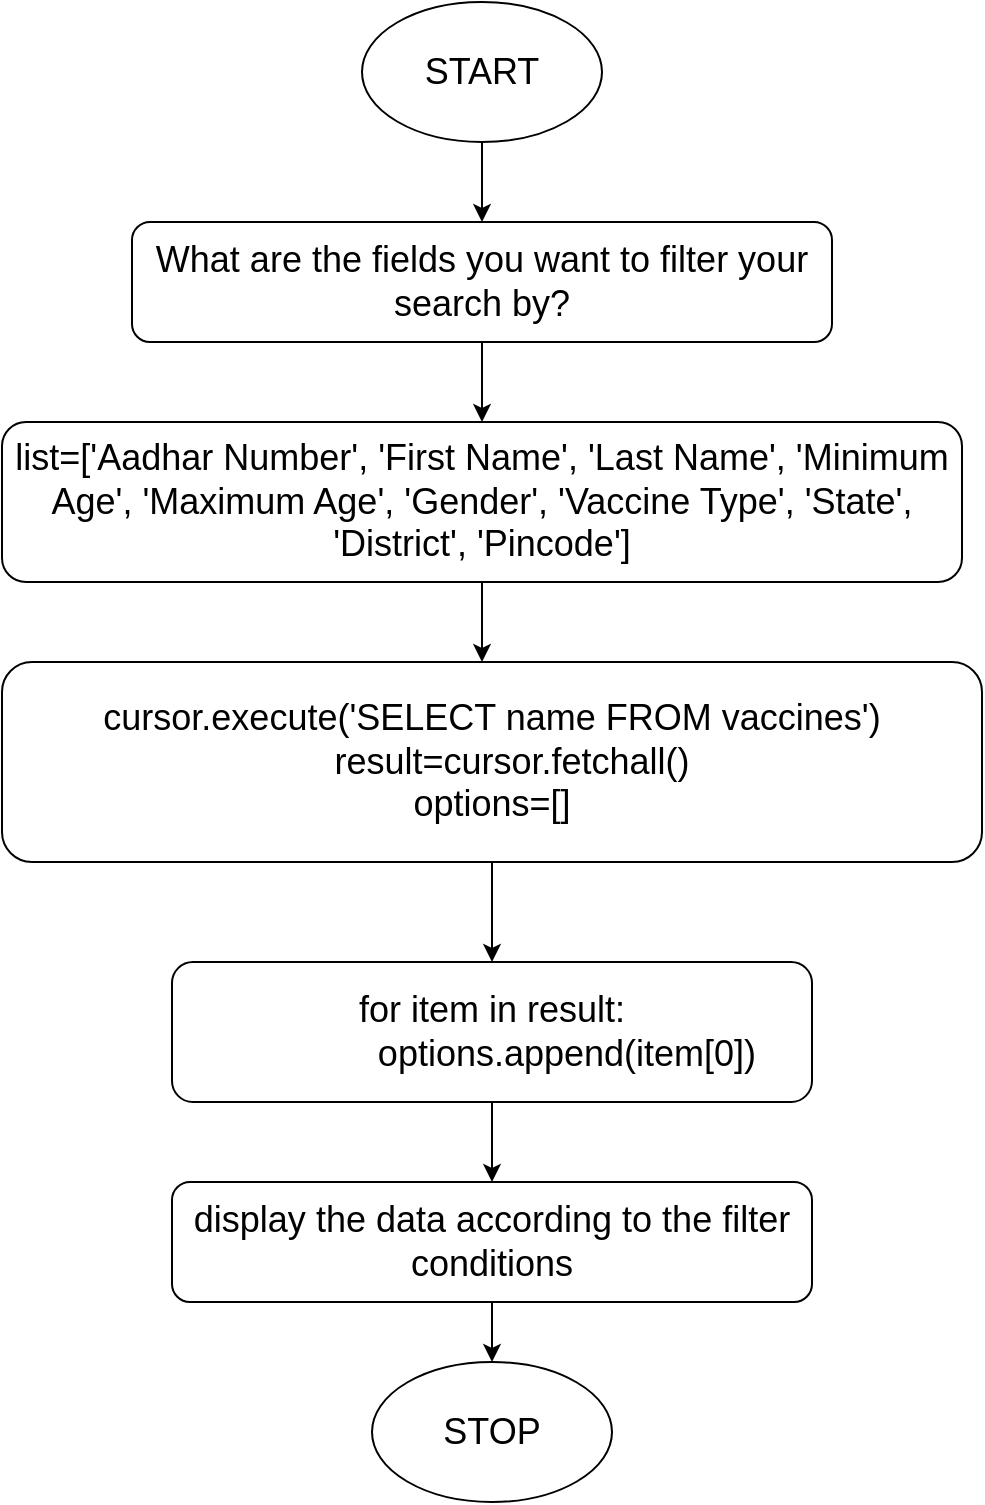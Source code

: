 <mxfile version="16.5.6" type="github">
  <diagram id="C5RBs43oDa-KdzZeNtuy" name="Page-1">
    <mxGraphModel dx="1038" dy="585" grid="1" gridSize="10" guides="1" tooltips="1" connect="1" arrows="1" fold="1" page="1" pageScale="1" pageWidth="827" pageHeight="1169" math="0" shadow="0">
      <root>
        <mxCell id="WIyWlLk6GJQsqaUBKTNV-0" />
        <mxCell id="WIyWlLk6GJQsqaUBKTNV-1" parent="WIyWlLk6GJQsqaUBKTNV-0" />
        <mxCell id="Os6jaey__ldA9dEvAGC6-1" style="edgeStyle=orthogonalEdgeStyle;rounded=0;orthogonalLoop=1;jettySize=auto;html=1;fontSize=18;" parent="WIyWlLk6GJQsqaUBKTNV-1" source="Os6jaey__ldA9dEvAGC6-0" edge="1">
          <mxGeometry relative="1" as="geometry">
            <mxPoint x="390" y="140" as="targetPoint" />
          </mxGeometry>
        </mxCell>
        <mxCell id="Os6jaey__ldA9dEvAGC6-0" value="&lt;font style=&quot;font-size: 18px&quot;&gt;START&lt;/font&gt;" style="ellipse;whiteSpace=wrap;html=1;" parent="WIyWlLk6GJQsqaUBKTNV-1" vertex="1">
          <mxGeometry x="330" y="30" width="120" height="70" as="geometry" />
        </mxCell>
        <mxCell id="Os6jaey__ldA9dEvAGC6-4" style="edgeStyle=orthogonalEdgeStyle;rounded=0;orthogonalLoop=1;jettySize=auto;html=1;fontSize=18;" parent="WIyWlLk6GJQsqaUBKTNV-1" source="Os6jaey__ldA9dEvAGC6-2" edge="1">
          <mxGeometry relative="1" as="geometry">
            <mxPoint x="390" y="240" as="targetPoint" />
          </mxGeometry>
        </mxCell>
        <mxCell id="Os6jaey__ldA9dEvAGC6-2" value="What are the fields you want to filter your search by?" style="rounded=1;whiteSpace=wrap;html=1;fontSize=18;" parent="WIyWlLk6GJQsqaUBKTNV-1" vertex="1">
          <mxGeometry x="215" y="140" width="350" height="60" as="geometry" />
        </mxCell>
        <mxCell id="Os6jaey__ldA9dEvAGC6-11" style="edgeStyle=orthogonalEdgeStyle;rounded=0;orthogonalLoop=1;jettySize=auto;html=1;fontSize=18;" parent="WIyWlLk6GJQsqaUBKTNV-1" source="Os6jaey__ldA9dEvAGC6-5" edge="1">
          <mxGeometry relative="1" as="geometry">
            <mxPoint x="390" y="360" as="targetPoint" />
          </mxGeometry>
        </mxCell>
        <mxCell id="Os6jaey__ldA9dEvAGC6-5" value="list=[&#39;Aadhar Number&#39;, &#39;First Name&#39;, &#39;Last Name&#39;, &#39;Minimum Age&#39;, &#39;Maximum Age&#39;, &#39;Gender&#39;, &#39;Vaccine Type&#39;, &#39;State&#39;, &#39;District&#39;, &#39;Pincode&#39;]" style="rounded=1;whiteSpace=wrap;html=1;fontSize=18;" parent="WIyWlLk6GJQsqaUBKTNV-1" vertex="1">
          <mxGeometry x="150" y="240" width="480" height="80" as="geometry" />
        </mxCell>
        <mxCell id="Os6jaey__ldA9dEvAGC6-12" style="edgeStyle=orthogonalEdgeStyle;rounded=0;orthogonalLoop=1;jettySize=auto;html=1;fontSize=18;" parent="WIyWlLk6GJQsqaUBKTNV-1" source="Os6jaey__ldA9dEvAGC6-7" edge="1">
          <mxGeometry relative="1" as="geometry">
            <mxPoint x="395" y="510" as="targetPoint" />
          </mxGeometry>
        </mxCell>
        <mxCell id="Os6jaey__ldA9dEvAGC6-7" value="&lt;div&gt;cursor.execute(&#39;SELECT name FROM vaccines&#39;)&lt;/div&gt;&lt;div&gt;&amp;nbsp; &amp;nbsp; result=cursor.fetchall()&lt;/div&gt;&lt;div&gt;options=[]&lt;br&gt;&lt;/div&gt;" style="rounded=1;whiteSpace=wrap;html=1;fontSize=18;" parent="WIyWlLk6GJQsqaUBKTNV-1" vertex="1">
          <mxGeometry x="150" y="360" width="490" height="100" as="geometry" />
        </mxCell>
        <mxCell id="Os6jaey__ldA9dEvAGC6-14" style="edgeStyle=orthogonalEdgeStyle;rounded=0;orthogonalLoop=1;jettySize=auto;html=1;fontSize=18;" parent="WIyWlLk6GJQsqaUBKTNV-1" source="Os6jaey__ldA9dEvAGC6-13" edge="1">
          <mxGeometry relative="1" as="geometry">
            <mxPoint x="395" y="620" as="targetPoint" />
          </mxGeometry>
        </mxCell>
        <mxCell id="Os6jaey__ldA9dEvAGC6-13" value="&lt;div&gt;for item in result:&lt;/div&gt;&lt;div&gt;&amp;nbsp; &amp;nbsp; &amp;nbsp; &amp;nbsp; &amp;nbsp; &amp;nbsp; &amp;nbsp; &amp;nbsp;options.append(item[0])&lt;/div&gt;" style="rounded=1;whiteSpace=wrap;html=1;fontSize=18;" parent="WIyWlLk6GJQsqaUBKTNV-1" vertex="1">
          <mxGeometry x="235" y="510" width="320" height="70" as="geometry" />
        </mxCell>
        <mxCell id="Os6jaey__ldA9dEvAGC6-15" value="STOP" style="ellipse;whiteSpace=wrap;html=1;fontSize=18;" parent="WIyWlLk6GJQsqaUBKTNV-1" vertex="1">
          <mxGeometry x="335" y="710" width="120" height="70" as="geometry" />
        </mxCell>
        <mxCell id="rjK7qP9WURT3o5a7tT-N-1" value="" style="edgeStyle=orthogonalEdgeStyle;rounded=0;orthogonalLoop=1;jettySize=auto;html=1;" edge="1" parent="WIyWlLk6GJQsqaUBKTNV-1" source="rjK7qP9WURT3o5a7tT-N-0" target="Os6jaey__ldA9dEvAGC6-15">
          <mxGeometry relative="1" as="geometry" />
        </mxCell>
        <mxCell id="rjK7qP9WURT3o5a7tT-N-0" value="&lt;span style=&quot;font-size: 18px&quot;&gt;display the data according to the filter conditions&lt;/span&gt;" style="rounded=1;whiteSpace=wrap;html=1;" vertex="1" parent="WIyWlLk6GJQsqaUBKTNV-1">
          <mxGeometry x="235" y="620" width="320" height="60" as="geometry" />
        </mxCell>
      </root>
    </mxGraphModel>
  </diagram>
</mxfile>
